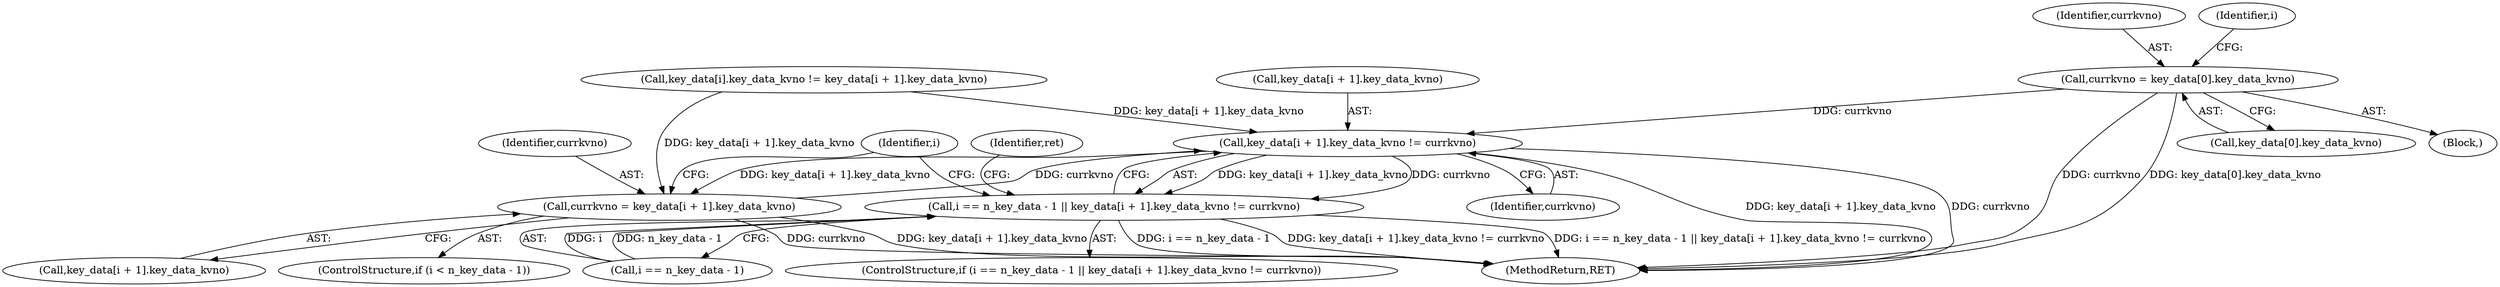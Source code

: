 digraph "0_krb5_dc7ed55c689d57de7f7408b34631bf06fec9dab1@array" {
"1000266" [label="(Call,currkvno = key_data[0].key_data_kvno)"];
"1000287" [label="(Call,key_data[i + 1].key_data_kvno != currkvno)"];
"1000281" [label="(Call,i == n_key_data - 1 || key_data[i + 1].key_data_kvno != currkvno)"];
"1000365" [label="(Call,currkvno = key_data[i + 1].key_data_kvno)"];
"1000287" [label="(Call,key_data[i + 1].key_data_kvno != currkvno)"];
"1000281" [label="(Call,i == n_key_data - 1 || key_data[i + 1].key_data_kvno != currkvno)"];
"1000282" [label="(Call,i == n_key_data - 1)"];
"1000266" [label="(Call,currkvno = key_data[0].key_data_kvno)"];
"1000359" [label="(ControlStructure,if (i < n_key_data - 1))"];
"1000219" [label="(Call,key_data[i].key_data_kvno != key_data[i + 1].key_data_kvno)"];
"1000288" [label="(Call,key_data[i + 1].key_data_kvno)"];
"1000366" [label="(Identifier,currkvno)"];
"1000365" [label="(Call,currkvno = key_data[i + 1].key_data_kvno)"];
"1000267" [label="(Identifier,currkvno)"];
"1000299" [label="(Identifier,ret)"];
"1000280" [label="(ControlStructure,if (i == n_key_data - 1 || key_data[i + 1].key_data_kvno != currkvno))"];
"1000262" [label="(Block,)"];
"1000367" [label="(Call,key_data[i + 1].key_data_kvno)"];
"1000277" [label="(Identifier,i)"];
"1000418" [label="(MethodReturn,RET)"];
"1000295" [label="(Identifier,currkvno)"];
"1000268" [label="(Call,key_data[0].key_data_kvno)"];
"1000274" [label="(Identifier,i)"];
"1000266" -> "1000262"  [label="AST: "];
"1000266" -> "1000268"  [label="CFG: "];
"1000267" -> "1000266"  [label="AST: "];
"1000268" -> "1000266"  [label="AST: "];
"1000274" -> "1000266"  [label="CFG: "];
"1000266" -> "1000418"  [label="DDG: currkvno"];
"1000266" -> "1000418"  [label="DDG: key_data[0].key_data_kvno"];
"1000266" -> "1000287"  [label="DDG: currkvno"];
"1000287" -> "1000281"  [label="AST: "];
"1000287" -> "1000295"  [label="CFG: "];
"1000288" -> "1000287"  [label="AST: "];
"1000295" -> "1000287"  [label="AST: "];
"1000281" -> "1000287"  [label="CFG: "];
"1000287" -> "1000418"  [label="DDG: currkvno"];
"1000287" -> "1000418"  [label="DDG: key_data[i + 1].key_data_kvno"];
"1000287" -> "1000281"  [label="DDG: key_data[i + 1].key_data_kvno"];
"1000287" -> "1000281"  [label="DDG: currkvno"];
"1000219" -> "1000287"  [label="DDG: key_data[i + 1].key_data_kvno"];
"1000365" -> "1000287"  [label="DDG: currkvno"];
"1000287" -> "1000365"  [label="DDG: key_data[i + 1].key_data_kvno"];
"1000281" -> "1000280"  [label="AST: "];
"1000281" -> "1000282"  [label="CFG: "];
"1000282" -> "1000281"  [label="AST: "];
"1000299" -> "1000281"  [label="CFG: "];
"1000277" -> "1000281"  [label="CFG: "];
"1000281" -> "1000418"  [label="DDG: i == n_key_data - 1"];
"1000281" -> "1000418"  [label="DDG: key_data[i + 1].key_data_kvno != currkvno"];
"1000281" -> "1000418"  [label="DDG: i == n_key_data - 1 || key_data[i + 1].key_data_kvno != currkvno"];
"1000282" -> "1000281"  [label="DDG: i"];
"1000282" -> "1000281"  [label="DDG: n_key_data - 1"];
"1000365" -> "1000359"  [label="AST: "];
"1000365" -> "1000367"  [label="CFG: "];
"1000366" -> "1000365"  [label="AST: "];
"1000367" -> "1000365"  [label="AST: "];
"1000277" -> "1000365"  [label="CFG: "];
"1000365" -> "1000418"  [label="DDG: key_data[i + 1].key_data_kvno"];
"1000365" -> "1000418"  [label="DDG: currkvno"];
"1000219" -> "1000365"  [label="DDG: key_data[i + 1].key_data_kvno"];
}
